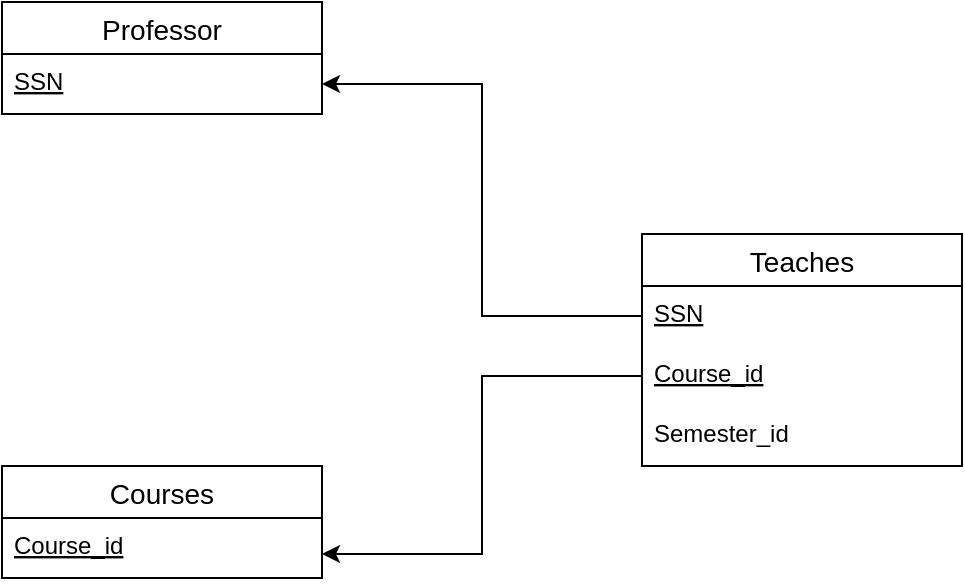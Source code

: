 <mxfile version="14.3.0" type="device"><diagram id="_Jov2z2CLYFcu63kPEoW" name="Page-1"><mxGraphModel dx="1422" dy="762" grid="1" gridSize="10" guides="1" tooltips="1" connect="1" arrows="1" fold="1" page="1" pageScale="1" pageWidth="827" pageHeight="1169" math="0" shadow="0"><root><mxCell id="0"/><mxCell id="1" parent="0"/><mxCell id="xmwURMmTdhKYxx3vBi0J-1" value="Teaches" style="swimlane;fontStyle=0;childLayout=stackLayout;horizontal=1;startSize=26;horizontalStack=0;resizeParent=1;resizeParentMax=0;resizeLast=0;collapsible=1;marginBottom=0;align=center;fontSize=14;" parent="1" vertex="1"><mxGeometry x="460" y="230" width="160" height="116" as="geometry"/></mxCell><mxCell id="xmwURMmTdhKYxx3vBi0J-2" value="SSN" style="text;strokeColor=none;fillColor=none;spacingLeft=4;spacingRight=4;overflow=hidden;rotatable=0;points=[[0,0.5],[1,0.5]];portConstraint=eastwest;fontSize=12;fontStyle=4" parent="xmwURMmTdhKYxx3vBi0J-1" vertex="1"><mxGeometry y="26" width="160" height="30" as="geometry"/></mxCell><mxCell id="xmwURMmTdhKYxx3vBi0J-3" value="Course_id" style="text;strokeColor=none;fillColor=none;spacingLeft=4;spacingRight=4;overflow=hidden;rotatable=0;points=[[0,0.5],[1,0.5]];portConstraint=eastwest;fontSize=12;fontStyle=4" parent="xmwURMmTdhKYxx3vBi0J-1" vertex="1"><mxGeometry y="56" width="160" height="30" as="geometry"/></mxCell><mxCell id="xmwURMmTdhKYxx3vBi0J-4" value="Semester_id" style="text;strokeColor=none;fillColor=none;spacingLeft=4;spacingRight=4;overflow=hidden;rotatable=0;points=[[0,0.5],[1,0.5]];portConstraint=eastwest;fontSize=12;" parent="xmwURMmTdhKYxx3vBi0J-1" vertex="1"><mxGeometry y="86" width="160" height="30" as="geometry"/></mxCell><mxCell id="xmwURMmTdhKYxx3vBi0J-5" value="Courses" style="swimlane;fontStyle=0;childLayout=stackLayout;horizontal=1;startSize=26;horizontalStack=0;resizeParent=1;resizeParentMax=0;resizeLast=0;collapsible=1;marginBottom=0;align=center;fontSize=14;" parent="1" vertex="1"><mxGeometry x="140" y="346" width="160" height="56" as="geometry"/></mxCell><mxCell id="xmwURMmTdhKYxx3vBi0J-6" value="Course_id" style="text;strokeColor=none;fillColor=none;spacingLeft=4;spacingRight=4;overflow=hidden;rotatable=0;points=[[0,0.5],[1,0.5]];portConstraint=eastwest;fontSize=12;fontStyle=4" parent="xmwURMmTdhKYxx3vBi0J-5" vertex="1"><mxGeometry y="26" width="160" height="30" as="geometry"/></mxCell><mxCell id="xmwURMmTdhKYxx3vBi0J-9" value="Professor" style="swimlane;fontStyle=0;childLayout=stackLayout;horizontal=1;startSize=26;horizontalStack=0;resizeParent=1;resizeParentMax=0;resizeLast=0;collapsible=1;marginBottom=0;align=center;fontSize=14;" parent="1" vertex="1"><mxGeometry x="140" y="114" width="160" height="56" as="geometry"/></mxCell><mxCell id="xmwURMmTdhKYxx3vBi0J-10" value="SSN" style="text;strokeColor=none;fillColor=none;spacingLeft=4;spacingRight=4;overflow=hidden;rotatable=0;points=[[0,0.5],[1,0.5]];portConstraint=eastwest;fontSize=12;fontStyle=4" parent="xmwURMmTdhKYxx3vBi0J-9" vertex="1"><mxGeometry y="26" width="160" height="30" as="geometry"/></mxCell><mxCell id="cvze5IMfpfYxSqRgtheb-1" style="edgeStyle=orthogonalEdgeStyle;rounded=0;orthogonalLoop=1;jettySize=auto;html=1;exitX=0;exitY=0.5;exitDx=0;exitDy=0;" edge="1" parent="1" source="xmwURMmTdhKYxx3vBi0J-2" target="xmwURMmTdhKYxx3vBi0J-10"><mxGeometry relative="1" as="geometry"/></mxCell><mxCell id="cvze5IMfpfYxSqRgtheb-2" style="edgeStyle=orthogonalEdgeStyle;rounded=0;orthogonalLoop=1;jettySize=auto;html=1;exitX=0;exitY=0.5;exitDx=0;exitDy=0;" edge="1" parent="1" source="xmwURMmTdhKYxx3vBi0J-3" target="xmwURMmTdhKYxx3vBi0J-5"><mxGeometry relative="1" as="geometry"><Array as="points"><mxPoint x="380" y="301"/><mxPoint x="380" y="390"/></Array></mxGeometry></mxCell></root></mxGraphModel></diagram></mxfile>